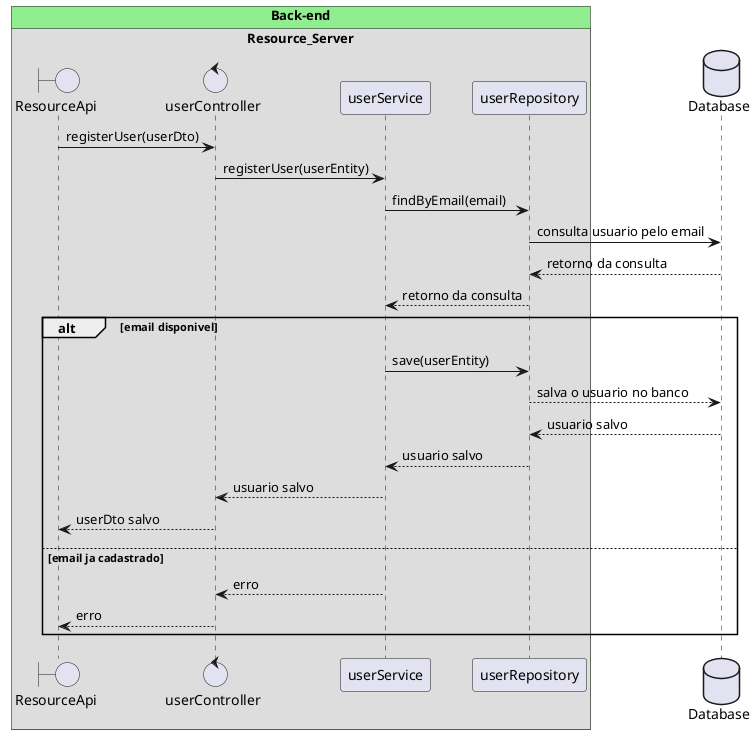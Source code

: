 @startuml RegisterUserSequence 
!pragma teoz true
    box "Back-end" #LightGreen

        box "Resource_Server"
            boundary ResourceApi  as resource_api
            control userController as user_c
            participant userService as user_s
            participant userRepository as user_r
        end box 

    end box        
    database Database as DB
    resource_api -> user_c : registerUser(userDto) 
    user_c -> user_s : registerUser(userEntity)
    user_s -> user_r: findByEmail(email) 
    user_r -> DB : consulta usuario pelo email
    return retorno da consulta
    user_r --> user_s : retorno da consulta
    alt  email disponivel 
        user_s -> user_r : save(userEntity)
        user_r --> DB : salva o usuario no banco 
        return usuario salvo
        user_r --> user_s: usuario salvo
        user_s --> user_c: usuario salvo 
        user_c --> resource_api: userDto salvo 
    else email ja cadastrado  
    user_s --> user_c: erro 
    user_c --> resource_api: erro

end 
@enduml
